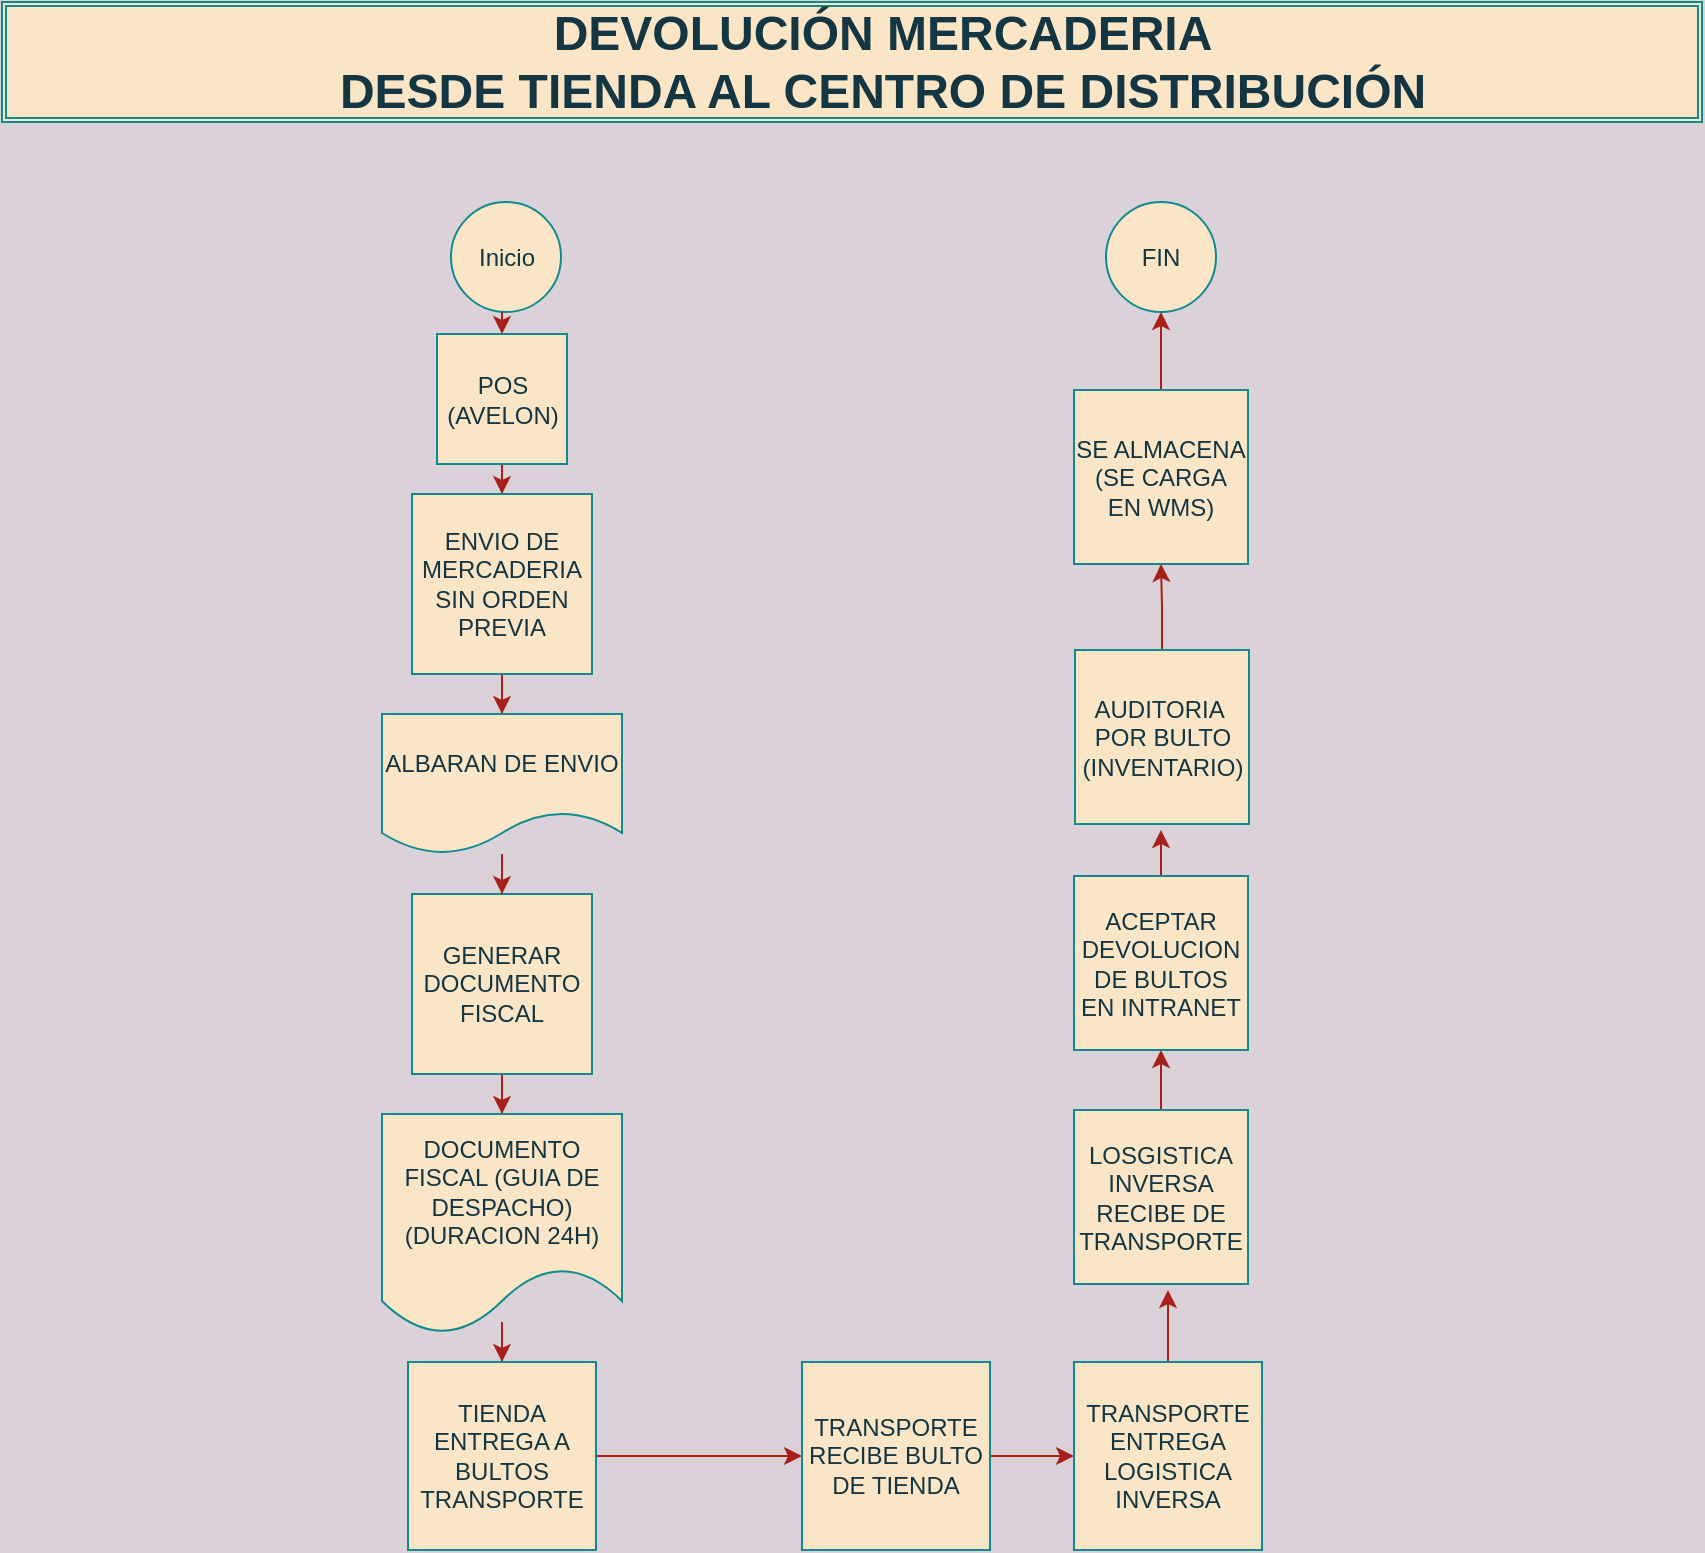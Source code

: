 <mxfile version="14.8.6" type="github">
  <diagram id="C5RBs43oDa-KdzZeNtuy" name="Page-1">
    <mxGraphModel dx="1422" dy="794" grid="1" gridSize="10" guides="1" tooltips="1" connect="1" arrows="1" fold="1" page="1" pageScale="1" pageWidth="850" pageHeight="1100" background="#DAD2D8" math="0" shadow="0">
      <root>
        <mxCell id="WIyWlLk6GJQsqaUBKTNV-0" />
        <mxCell id="WIyWlLk6GJQsqaUBKTNV-1" parent="WIyWlLk6GJQsqaUBKTNV-0" />
        <mxCell id="Dk7Axvjhe-ouTe_fYZQp-10" style="edgeStyle=orthogonalEdgeStyle;rounded=0;orthogonalLoop=1;jettySize=auto;html=1;entryX=0.5;entryY=0;entryDx=0;entryDy=0;labelBackgroundColor=#DAD2D8;strokeColor=#A8201A;fontColor=#143642;" parent="WIyWlLk6GJQsqaUBKTNV-1" source="Dk7Axvjhe-ouTe_fYZQp-7" target="Dk7Axvjhe-ouTe_fYZQp-8" edge="1">
          <mxGeometry relative="1" as="geometry" />
        </mxCell>
        <mxCell id="Dk7Axvjhe-ouTe_fYZQp-7" value="POS (AVELON)" style="whiteSpace=wrap;html=1;aspect=fixed;fillColor=#FAE5C7;strokeColor=#0F8B8D;fontColor=#143642;" parent="WIyWlLk6GJQsqaUBKTNV-1" vertex="1">
          <mxGeometry x="217.5" y="166" width="65" height="65" as="geometry" />
        </mxCell>
        <mxCell id="Dk7Axvjhe-ouTe_fYZQp-14" style="edgeStyle=orthogonalEdgeStyle;rounded=0;orthogonalLoop=1;jettySize=auto;html=1;entryX=0.5;entryY=0;entryDx=0;entryDy=0;labelBackgroundColor=#DAD2D8;strokeColor=#A8201A;fontColor=#143642;" parent="WIyWlLk6GJQsqaUBKTNV-1" source="Dk7Axvjhe-ouTe_fYZQp-8" target="Dk7Axvjhe-ouTe_fYZQp-13" edge="1">
          <mxGeometry relative="1" as="geometry" />
        </mxCell>
        <mxCell id="Dk7Axvjhe-ouTe_fYZQp-8" value="ENVIO DE MERCADERIA SIN ORDEN PREVIA" style="whiteSpace=wrap;html=1;aspect=fixed;fillColor=#FAE5C7;strokeColor=#0F8B8D;fontColor=#143642;" parent="WIyWlLk6GJQsqaUBKTNV-1" vertex="1">
          <mxGeometry x="205" y="246" width="90" height="90" as="geometry" />
        </mxCell>
        <mxCell id="Dk7Axvjhe-ouTe_fYZQp-17" style="edgeStyle=orthogonalEdgeStyle;rounded=0;orthogonalLoop=1;jettySize=auto;html=1;entryX=0.5;entryY=0;entryDx=0;entryDy=0;labelBackgroundColor=#DAD2D8;strokeColor=#A8201A;fontColor=#143642;" parent="WIyWlLk6GJQsqaUBKTNV-1" source="Dk7Axvjhe-ouTe_fYZQp-11" target="Dk7Axvjhe-ouTe_fYZQp-16" edge="1">
          <mxGeometry relative="1" as="geometry" />
        </mxCell>
        <mxCell id="Dk7Axvjhe-ouTe_fYZQp-11" value="GENERAR DOCUMENTO FISCAL" style="whiteSpace=wrap;html=1;aspect=fixed;fillColor=#FAE5C7;strokeColor=#0F8B8D;fontColor=#143642;" parent="WIyWlLk6GJQsqaUBKTNV-1" vertex="1">
          <mxGeometry x="205" y="446" width="90" height="90" as="geometry" />
        </mxCell>
        <mxCell id="Dk7Axvjhe-ouTe_fYZQp-21" value="" style="edgeStyle=orthogonalEdgeStyle;rounded=0;orthogonalLoop=1;jettySize=auto;html=1;labelBackgroundColor=#DAD2D8;strokeColor=#A8201A;fontColor=#143642;" parent="WIyWlLk6GJQsqaUBKTNV-1" source="Dk7Axvjhe-ouTe_fYZQp-13" target="Dk7Axvjhe-ouTe_fYZQp-11" edge="1">
          <mxGeometry relative="1" as="geometry" />
        </mxCell>
        <mxCell id="Dk7Axvjhe-ouTe_fYZQp-13" value="ALBARAN DE ENVIO" style="shape=document;whiteSpace=wrap;html=1;boundedLbl=1;fillColor=#FAE5C7;strokeColor=#0F8B8D;fontColor=#143642;" parent="WIyWlLk6GJQsqaUBKTNV-1" vertex="1">
          <mxGeometry x="190" y="356" width="120" height="70" as="geometry" />
        </mxCell>
        <mxCell id="Dk7Axvjhe-ouTe_fYZQp-29" style="edgeStyle=orthogonalEdgeStyle;rounded=0;orthogonalLoop=1;jettySize=auto;html=1;entryX=0.5;entryY=0;entryDx=0;entryDy=0;labelBackgroundColor=#DAD2D8;strokeColor=#A8201A;fontColor=#143642;" parent="WIyWlLk6GJQsqaUBKTNV-1" source="Dk7Axvjhe-ouTe_fYZQp-16" target="Dk7Axvjhe-ouTe_fYZQp-28" edge="1">
          <mxGeometry relative="1" as="geometry" />
        </mxCell>
        <mxCell id="Dk7Axvjhe-ouTe_fYZQp-16" value="DOCUMENTO FISCAL (GUIA DE DESPACHO) (DURACION 24H)" style="shape=document;whiteSpace=wrap;html=1;boundedLbl=1;fillColor=#FAE5C7;strokeColor=#0F8B8D;fontColor=#143642;" parent="WIyWlLk6GJQsqaUBKTNV-1" vertex="1">
          <mxGeometry x="190" y="556" width="120" height="110" as="geometry" />
        </mxCell>
        <mxCell id="Dk7Axvjhe-ouTe_fYZQp-23" value="" style="shape=ext;double=1;rounded=0;whiteSpace=wrap;html=1;fillColor=#FAE5C7;strokeColor=#0F8B8D;fontColor=#143642;" parent="WIyWlLk6GJQsqaUBKTNV-1" vertex="1">
          <mxGeometry width="850" height="60" as="geometry" />
        </mxCell>
        <mxCell id="Dk7Axvjhe-ouTe_fYZQp-20" value="DEVOLUCIÓN MERCADERIA &lt;br&gt;DESDE TIENDA AL CENTRO DE DISTRIBUCIÓN" style="text;strokeColor=none;fillColor=none;html=1;fontSize=24;fontStyle=1;verticalAlign=middle;align=center;fontColor=#143642;" parent="WIyWlLk6GJQsqaUBKTNV-1" vertex="1">
          <mxGeometry x="390" y="10" width="100" height="40" as="geometry" />
        </mxCell>
        <mxCell id="Dk7Axvjhe-ouTe_fYZQp-24" value="Inicio" style="ellipse;whiteSpace=wrap;html=1;aspect=fixed;fillColor=#FAE5C7;strokeColor=#0F8B8D;fontColor=#143642;" parent="WIyWlLk6GJQsqaUBKTNV-1" vertex="1">
          <mxGeometry x="224.5" y="100" width="55" height="55" as="geometry" />
        </mxCell>
        <mxCell id="Dk7Axvjhe-ouTe_fYZQp-27" value="" style="endArrow=classic;html=1;exitX=0.5;exitY=1;exitDx=0;exitDy=0;labelBackgroundColor=#DAD2D8;strokeColor=#A8201A;fontColor=#143642;" parent="WIyWlLk6GJQsqaUBKTNV-1" edge="1">
          <mxGeometry width="50" height="50" relative="1" as="geometry">
            <mxPoint x="250" y="155" as="sourcePoint" />
            <mxPoint x="250" y="166" as="targetPoint" />
          </mxGeometry>
        </mxCell>
        <mxCell id="S-DINrWdntkUoxr7pVco-6" style="edgeStyle=orthogonalEdgeStyle;curved=0;rounded=1;sketch=0;orthogonalLoop=1;jettySize=auto;html=1;entryX=0;entryY=0.5;entryDx=0;entryDy=0;fontColor=#143642;strokeColor=#A8201A;fillColor=#FAE5C7;" edge="1" parent="WIyWlLk6GJQsqaUBKTNV-1" source="Dk7Axvjhe-ouTe_fYZQp-28" target="Dk7Axvjhe-ouTe_fYZQp-48">
          <mxGeometry relative="1" as="geometry" />
        </mxCell>
        <mxCell id="Dk7Axvjhe-ouTe_fYZQp-28" value="TIENDA ENTREGA A BULTOS TRANSPORTE" style="whiteSpace=wrap;html=1;aspect=fixed;fillColor=#FAE5C7;strokeColor=#0F8B8D;fontColor=#143642;" parent="WIyWlLk6GJQsqaUBKTNV-1" vertex="1">
          <mxGeometry x="203" y="680" width="94" height="94" as="geometry" />
        </mxCell>
        <mxCell id="Dk7Axvjhe-ouTe_fYZQp-55" style="edgeStyle=orthogonalEdgeStyle;rounded=0;orthogonalLoop=1;jettySize=auto;html=1;labelBackgroundColor=#DAD2D8;strokeColor=#A8201A;fontColor=#143642;" parent="WIyWlLk6GJQsqaUBKTNV-1" source="Dk7Axvjhe-ouTe_fYZQp-32" edge="1">
          <mxGeometry relative="1" as="geometry">
            <mxPoint x="579.5" y="524" as="targetPoint" />
          </mxGeometry>
        </mxCell>
        <mxCell id="Dk7Axvjhe-ouTe_fYZQp-32" value="LOSGISTICA INVERSA RECIBE DE TRANSPORTE" style="whiteSpace=wrap;html=1;aspect=fixed;fillColor=#FAE5C7;strokeColor=#0F8B8D;fontColor=#143642;" parent="WIyWlLk6GJQsqaUBKTNV-1" vertex="1">
          <mxGeometry x="536" y="554" width="87" height="87" as="geometry" />
        </mxCell>
        <mxCell id="Dk7Axvjhe-ouTe_fYZQp-51" style="edgeStyle=orthogonalEdgeStyle;rounded=0;orthogonalLoop=1;jettySize=auto;html=1;entryX=0;entryY=0.5;entryDx=0;entryDy=0;labelBackgroundColor=#DAD2D8;strokeColor=#A8201A;fontColor=#143642;" parent="WIyWlLk6GJQsqaUBKTNV-1" source="Dk7Axvjhe-ouTe_fYZQp-48" target="Dk7Axvjhe-ouTe_fYZQp-50" edge="1">
          <mxGeometry relative="1" as="geometry" />
        </mxCell>
        <mxCell id="Dk7Axvjhe-ouTe_fYZQp-48" value="TRANSPORTE RECIBE BULTO DE TIENDA" style="whiteSpace=wrap;html=1;aspect=fixed;fillColor=#FAE5C7;strokeColor=#0F8B8D;fontColor=#143642;" parent="WIyWlLk6GJQsqaUBKTNV-1" vertex="1">
          <mxGeometry x="400" y="680" width="94" height="94" as="geometry" />
        </mxCell>
        <mxCell id="Dk7Axvjhe-ouTe_fYZQp-53" style="edgeStyle=orthogonalEdgeStyle;rounded=0;orthogonalLoop=1;jettySize=auto;html=1;labelBackgroundColor=#DAD2D8;strokeColor=#A8201A;fontColor=#143642;" parent="WIyWlLk6GJQsqaUBKTNV-1" source="Dk7Axvjhe-ouTe_fYZQp-50" edge="1">
          <mxGeometry relative="1" as="geometry">
            <mxPoint x="583" y="644" as="targetPoint" />
          </mxGeometry>
        </mxCell>
        <mxCell id="Dk7Axvjhe-ouTe_fYZQp-50" value="TRANSPORTE ENTREGA LOGISTICA INVERSA" style="whiteSpace=wrap;html=1;aspect=fixed;fillColor=#FAE5C7;strokeColor=#0F8B8D;fontColor=#143642;" parent="WIyWlLk6GJQsqaUBKTNV-1" vertex="1">
          <mxGeometry x="536" y="680" width="94" height="94" as="geometry" />
        </mxCell>
        <mxCell id="S-DINrWdntkUoxr7pVco-2" style="edgeStyle=orthogonalEdgeStyle;rounded=0;orthogonalLoop=1;jettySize=auto;html=1;labelBackgroundColor=#DAD2D8;strokeColor=#A8201A;fontColor=#143642;" edge="1" parent="WIyWlLk6GJQsqaUBKTNV-1" source="Dk7Axvjhe-ouTe_fYZQp-54" target="Dk7Axvjhe-ouTe_fYZQp-61">
          <mxGeometry relative="1" as="geometry" />
        </mxCell>
        <mxCell id="Dk7Axvjhe-ouTe_fYZQp-54" value="AUDITORIA&amp;nbsp;&lt;br&gt;POR BULTO (INVENTARIO)" style="whiteSpace=wrap;html=1;aspect=fixed;fillColor=#FAE5C7;strokeColor=#0F8B8D;fontColor=#143642;" parent="WIyWlLk6GJQsqaUBKTNV-1" vertex="1">
          <mxGeometry x="536.5" y="324" width="87" height="87" as="geometry" />
        </mxCell>
        <mxCell id="Dk7Axvjhe-ouTe_fYZQp-59" style="edgeStyle=orthogonalEdgeStyle;rounded=0;orthogonalLoop=1;jettySize=auto;html=1;labelBackgroundColor=#DAD2D8;strokeColor=#A8201A;fontColor=#143642;" parent="WIyWlLk6GJQsqaUBKTNV-1" source="Dk7Axvjhe-ouTe_fYZQp-57" edge="1">
          <mxGeometry relative="1" as="geometry">
            <mxPoint x="579.5" y="414" as="targetPoint" />
          </mxGeometry>
        </mxCell>
        <mxCell id="Dk7Axvjhe-ouTe_fYZQp-57" value="ACEPTAR DEVOLUCION DE BULTOS EN INTRANET" style="whiteSpace=wrap;html=1;aspect=fixed;fillColor=#FAE5C7;strokeColor=#0F8B8D;fontColor=#143642;" parent="WIyWlLk6GJQsqaUBKTNV-1" vertex="1">
          <mxGeometry x="536" y="437" width="87" height="87" as="geometry" />
        </mxCell>
        <mxCell id="S-DINrWdntkUoxr7pVco-1" style="edgeStyle=orthogonalEdgeStyle;rounded=0;orthogonalLoop=1;jettySize=auto;html=1;entryX=0.5;entryY=1;entryDx=0;entryDy=0;labelBackgroundColor=#DAD2D8;strokeColor=#A8201A;fontColor=#143642;" edge="1" parent="WIyWlLk6GJQsqaUBKTNV-1" source="Dk7Axvjhe-ouTe_fYZQp-61" target="Dk7Axvjhe-ouTe_fYZQp-67">
          <mxGeometry relative="1" as="geometry" />
        </mxCell>
        <mxCell id="Dk7Axvjhe-ouTe_fYZQp-61" value="SE ALMACENA (SE CARGA EN WMS)" style="whiteSpace=wrap;html=1;aspect=fixed;fillColor=#FAE5C7;strokeColor=#0F8B8D;fontColor=#143642;" parent="WIyWlLk6GJQsqaUBKTNV-1" vertex="1">
          <mxGeometry x="536" y="194" width="87" height="87" as="geometry" />
        </mxCell>
        <mxCell id="Dk7Axvjhe-ouTe_fYZQp-67" value="FIN" style="ellipse;whiteSpace=wrap;html=1;aspect=fixed;fillColor=#FAE5C7;strokeColor=#0F8B8D;fontColor=#143642;" parent="WIyWlLk6GJQsqaUBKTNV-1" vertex="1">
          <mxGeometry x="552" y="100" width="55" height="55" as="geometry" />
        </mxCell>
      </root>
    </mxGraphModel>
  </diagram>
</mxfile>
